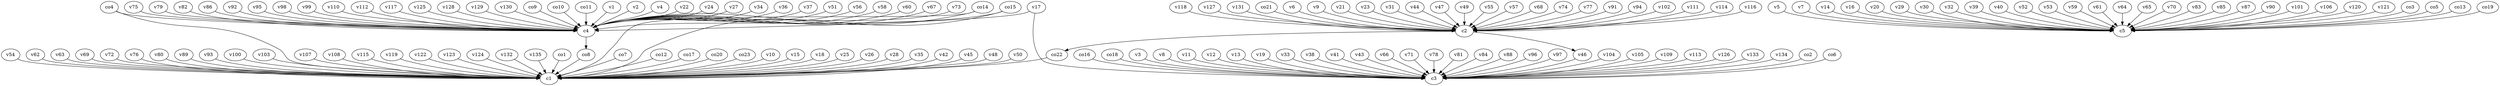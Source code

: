 strict digraph  {
c1;
c2;
c3;
c4;
c5;
v1;
v2;
v3;
v4;
v5;
v6;
v7;
v8;
v9;
v10;
v11;
v12;
v13;
v14;
v15;
v16;
v17;
v18;
v19;
v20;
v21;
v22;
v23;
v24;
v25;
v26;
v27;
v28;
v29;
v30;
v31;
v32;
v33;
v34;
v35;
v36;
v37;
v38;
v39;
v40;
v41;
v42;
v43;
v44;
v45;
v46;
v47;
v48;
v49;
v50;
v51;
v52;
v53;
v54;
v55;
v56;
v57;
v58;
v59;
v60;
v61;
v62;
v63;
v64;
v65;
v66;
v67;
v68;
v69;
v70;
v71;
v72;
v73;
v74;
v75;
v76;
v77;
v78;
v79;
v80;
v81;
v82;
v83;
v84;
v85;
v86;
v87;
v88;
v89;
v90;
v91;
v92;
v93;
v94;
v95;
v96;
v97;
v98;
v99;
v100;
v101;
v102;
v103;
v104;
v105;
v106;
v107;
v108;
v109;
v110;
v111;
v112;
v113;
v114;
v115;
v116;
v117;
v118;
v119;
v120;
v121;
v122;
v123;
v124;
v125;
v126;
v127;
v128;
v129;
v130;
v131;
v132;
v133;
v134;
v135;
co1;
co2;
co3;
co4;
co5;
co6;
co7;
co8;
co9;
co10;
co11;
co12;
co13;
co14;
co15;
co16;
co17;
co18;
co19;
co20;
co21;
co22;
co23;
c2 -> v46  [weight=1];
c2 -> co22  [weight=1];
c4 -> co8  [weight=1];
v1 -> c4  [weight=1];
v2 -> c4  [weight=1];
v3 -> c3  [weight=1];
v4 -> c4  [weight=1];
v5 -> c5  [weight=1];
v6 -> c2  [weight=1];
v7 -> c5  [weight=1];
v8 -> c3  [weight=1];
v9 -> c2  [weight=1];
v10 -> c1  [weight=1];
v11 -> c3  [weight=1];
v12 -> c3  [weight=1];
v13 -> c3  [weight=1];
v14 -> c5  [weight=1];
v15 -> c1  [weight=1];
v16 -> c5  [weight=1];
v17 -> c4  [weight=1];
v17 -> c3  [weight=1];
v18 -> c1  [weight=1];
v19 -> c3  [weight=1];
v20 -> c5  [weight=1];
v21 -> c2  [weight=1];
v22 -> c4  [weight=1];
v23 -> c2  [weight=1];
v24 -> c4  [weight=1];
v25 -> c1  [weight=1];
v26 -> c1  [weight=1];
v27 -> c4  [weight=1];
v28 -> c1  [weight=1];
v29 -> c5  [weight=1];
v30 -> c5  [weight=1];
v31 -> c2  [weight=1];
v32 -> c5  [weight=1];
v33 -> c3  [weight=1];
v34 -> c4  [weight=1];
v35 -> c1  [weight=1];
v36 -> c4  [weight=1];
v37 -> c4  [weight=1];
v38 -> c3  [weight=1];
v39 -> c5  [weight=1];
v40 -> c5  [weight=1];
v41 -> c3  [weight=1];
v42 -> c1  [weight=1];
v43 -> c3  [weight=1];
v44 -> c2  [weight=1];
v45 -> c1  [weight=1];
v46 -> c3  [weight=1];
v47 -> c2  [weight=1];
v48 -> c1  [weight=1];
v49 -> c2  [weight=1];
v50 -> c1  [weight=1];
v51 -> c4  [weight=1];
v52 -> c5  [weight=1];
v53 -> c5  [weight=1];
v54 -> c1  [weight=1];
v55 -> c2  [weight=1];
v56 -> c4  [weight=1];
v57 -> c2  [weight=1];
v58 -> c4  [weight=1];
v59 -> c5  [weight=1];
v60 -> c4  [weight=1];
v61 -> c5  [weight=1];
v62 -> c1  [weight=1];
v63 -> c1  [weight=1];
v64 -> c5  [weight=1];
v65 -> c5  [weight=1];
v66 -> c3  [weight=1];
v67 -> c4  [weight=1];
v68 -> c2  [weight=1];
v69 -> c1  [weight=1];
v70 -> c5  [weight=1];
v71 -> c3  [weight=1];
v72 -> c1  [weight=1];
v73 -> c4  [weight=1];
v74 -> c2  [weight=1];
v75 -> c4  [weight=1];
v76 -> c1  [weight=1];
v77 -> c2  [weight=1];
v78 -> c3  [weight=1];
v79 -> c4  [weight=1];
v80 -> c1  [weight=1];
v81 -> c3  [weight=1];
v82 -> c4  [weight=1];
v83 -> c5  [weight=1];
v84 -> c3  [weight=1];
v85 -> c5  [weight=1];
v86 -> c4  [weight=1];
v87 -> c5  [weight=1];
v88 -> c3  [weight=1];
v89 -> c1  [weight=1];
v90 -> c5  [weight=1];
v91 -> c2  [weight=1];
v92 -> c4  [weight=1];
v93 -> c1  [weight=1];
v94 -> c2  [weight=1];
v95 -> c4  [weight=1];
v96 -> c3  [weight=1];
v97 -> c3  [weight=1];
v98 -> c4  [weight=1];
v99 -> c4  [weight=1];
v100 -> c1  [weight=1];
v101 -> c5  [weight=1];
v102 -> c2  [weight=1];
v103 -> c1  [weight=1];
v104 -> c3  [weight=1];
v105 -> c3  [weight=1];
v106 -> c5  [weight=1];
v107 -> c1  [weight=1];
v108 -> c1  [weight=1];
v109 -> c3  [weight=1];
v110 -> c4  [weight=1];
v111 -> c2  [weight=1];
v112 -> c4  [weight=1];
v113 -> c3  [weight=1];
v114 -> c2  [weight=1];
v115 -> c1  [weight=1];
v116 -> c2  [weight=1];
v117 -> c4  [weight=1];
v118 -> c2  [weight=1];
v119 -> c1  [weight=1];
v120 -> c5  [weight=1];
v121 -> c5  [weight=1];
v122 -> c1  [weight=1];
v123 -> c1  [weight=1];
v124 -> c1  [weight=1];
v125 -> c4  [weight=1];
v126 -> c3  [weight=1];
v127 -> c2  [weight=1];
v128 -> c4  [weight=1];
v129 -> c4  [weight=1];
v130 -> c4  [weight=1];
v131 -> c2  [weight=1];
v132 -> c1  [weight=1];
v133 -> c3  [weight=1];
v134 -> c3  [weight=1];
v135 -> c1  [weight=1];
co1 -> c1  [weight=1];
co2 -> c3  [weight=1];
co3 -> c5  [weight=1];
co4 -> c4  [weight=1];
co4 -> c1  [weight=1];
co5 -> c5  [weight=1];
co6 -> c3  [weight=1];
co7 -> c1  [weight=1];
co8 -> c1  [weight=1];
co9 -> c4  [weight=1];
co10 -> c4  [weight=1];
co11 -> c4  [weight=1];
co12 -> c1  [weight=1];
co13 -> c5  [weight=1];
co14 -> c1  [weight=1];
co14 -> c4  [weight=1];
co15 -> c4  [weight=1];
co15 -> c1  [weight=1];
co16 -> c3  [weight=1];
co17 -> c1  [weight=1];
co18 -> c3  [weight=1];
co19 -> c5  [weight=1];
co20 -> c1  [weight=1];
co21 -> c2  [weight=1];
co22 -> c1  [weight=1];
co23 -> c1  [weight=1];
}
